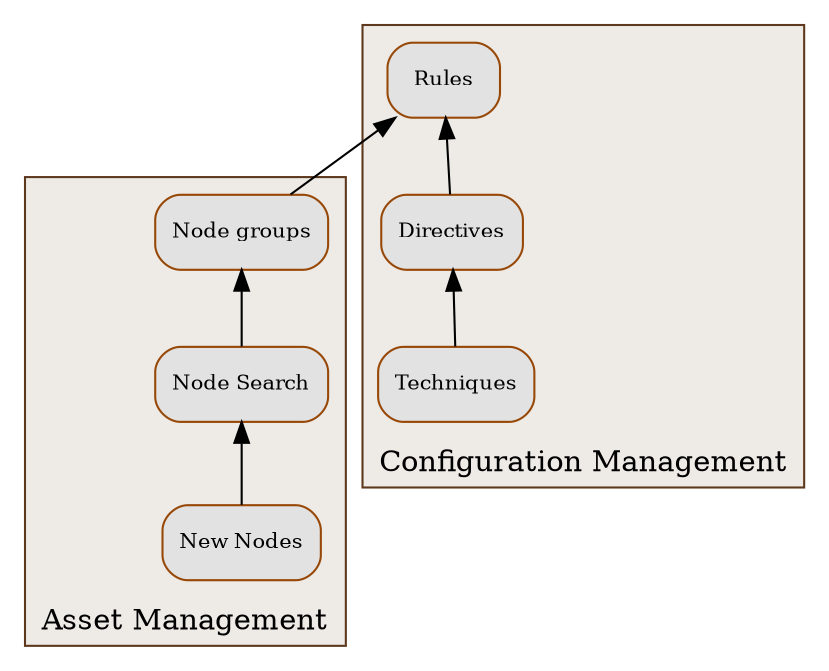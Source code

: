 digraph concepts{

rankdir=BT;
node [
    shape=Mrecord, 
    style=filled, 
    color="#974807", 
    fillcolor="#e2e2e2",
    fontsize=10
];
NN NS NG TE DI RU ;

NN [label = "New Nodes" ];

NS [label = "Node Search" ];

NG [label = "Node groups"];

TE [label = "Techniques"];

DI [label = "Directives"];

RU [label = "Rules"];

subgraph cluster0 { 
    label="Asset Management"; 
    style=filled;
    color="#5d381d"; 
    fillcolor="#eeebe7";
    NN -> NS ->NG; 
};

NG -> RU ;

subgraph cluster1 { 
    label="Configuration Management";
    shape="component";
    style="filled";
    color="#5d381d"; 
    fillcolor="#eeebe7";
    TE -> DI -> RU; 
};

}
